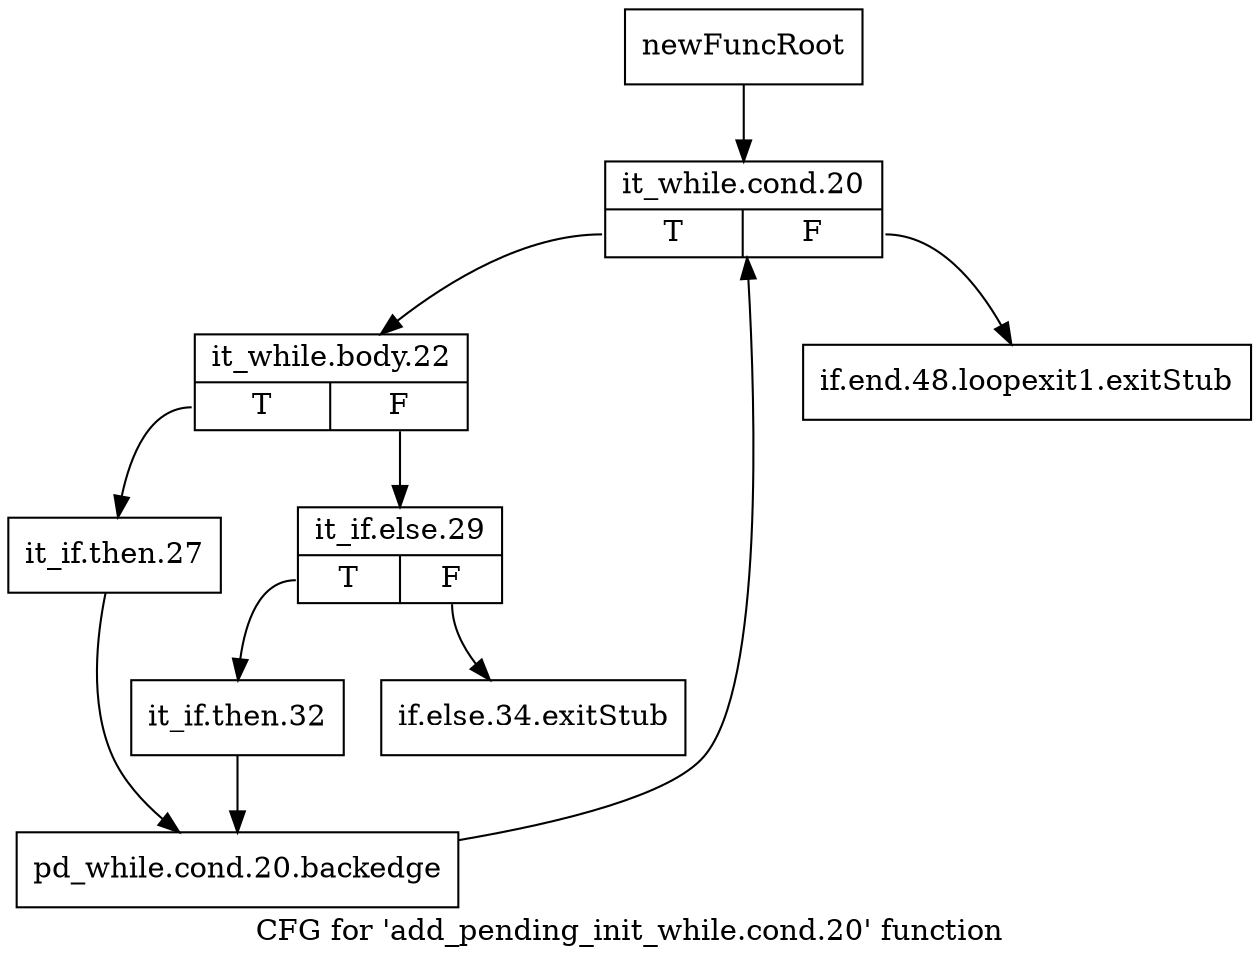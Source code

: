 digraph "CFG for 'add_pending_init_while.cond.20' function" {
	label="CFG for 'add_pending_init_while.cond.20' function";

	Node0xa108830 [shape=record,label="{newFuncRoot}"];
	Node0xa108830 -> Node0xa108d30;
	Node0xa108880 [shape=record,label="{if.end.48.loopexit1.exitStub}"];
	Node0xa1088d0 [shape=record,label="{if.else.34.exitStub}"];
	Node0xa108d30 [shape=record,label="{it_while.cond.20|{<s0>T|<s1>F}}"];
	Node0xa108d30:s0 -> Node0xa108d80;
	Node0xa108d30:s1 -> Node0xa108880;
	Node0xa108d80 [shape=record,label="{it_while.body.22|{<s0>T|<s1>F}}"];
	Node0xa108d80:s0 -> Node0xa108e70;
	Node0xa108d80:s1 -> Node0xa108dd0;
	Node0xa108dd0 [shape=record,label="{it_if.else.29|{<s0>T|<s1>F}}"];
	Node0xa108dd0:s0 -> Node0xa108e20;
	Node0xa108dd0:s1 -> Node0xa1088d0;
	Node0xa108e20 [shape=record,label="{it_if.then.32}"];
	Node0xa108e20 -> Node0xa108ec0;
	Node0xa108e70 [shape=record,label="{it_if.then.27}"];
	Node0xa108e70 -> Node0xa108ec0;
	Node0xa108ec0 [shape=record,label="{pd_while.cond.20.backedge}"];
	Node0xa108ec0 -> Node0xa108d30;
}
